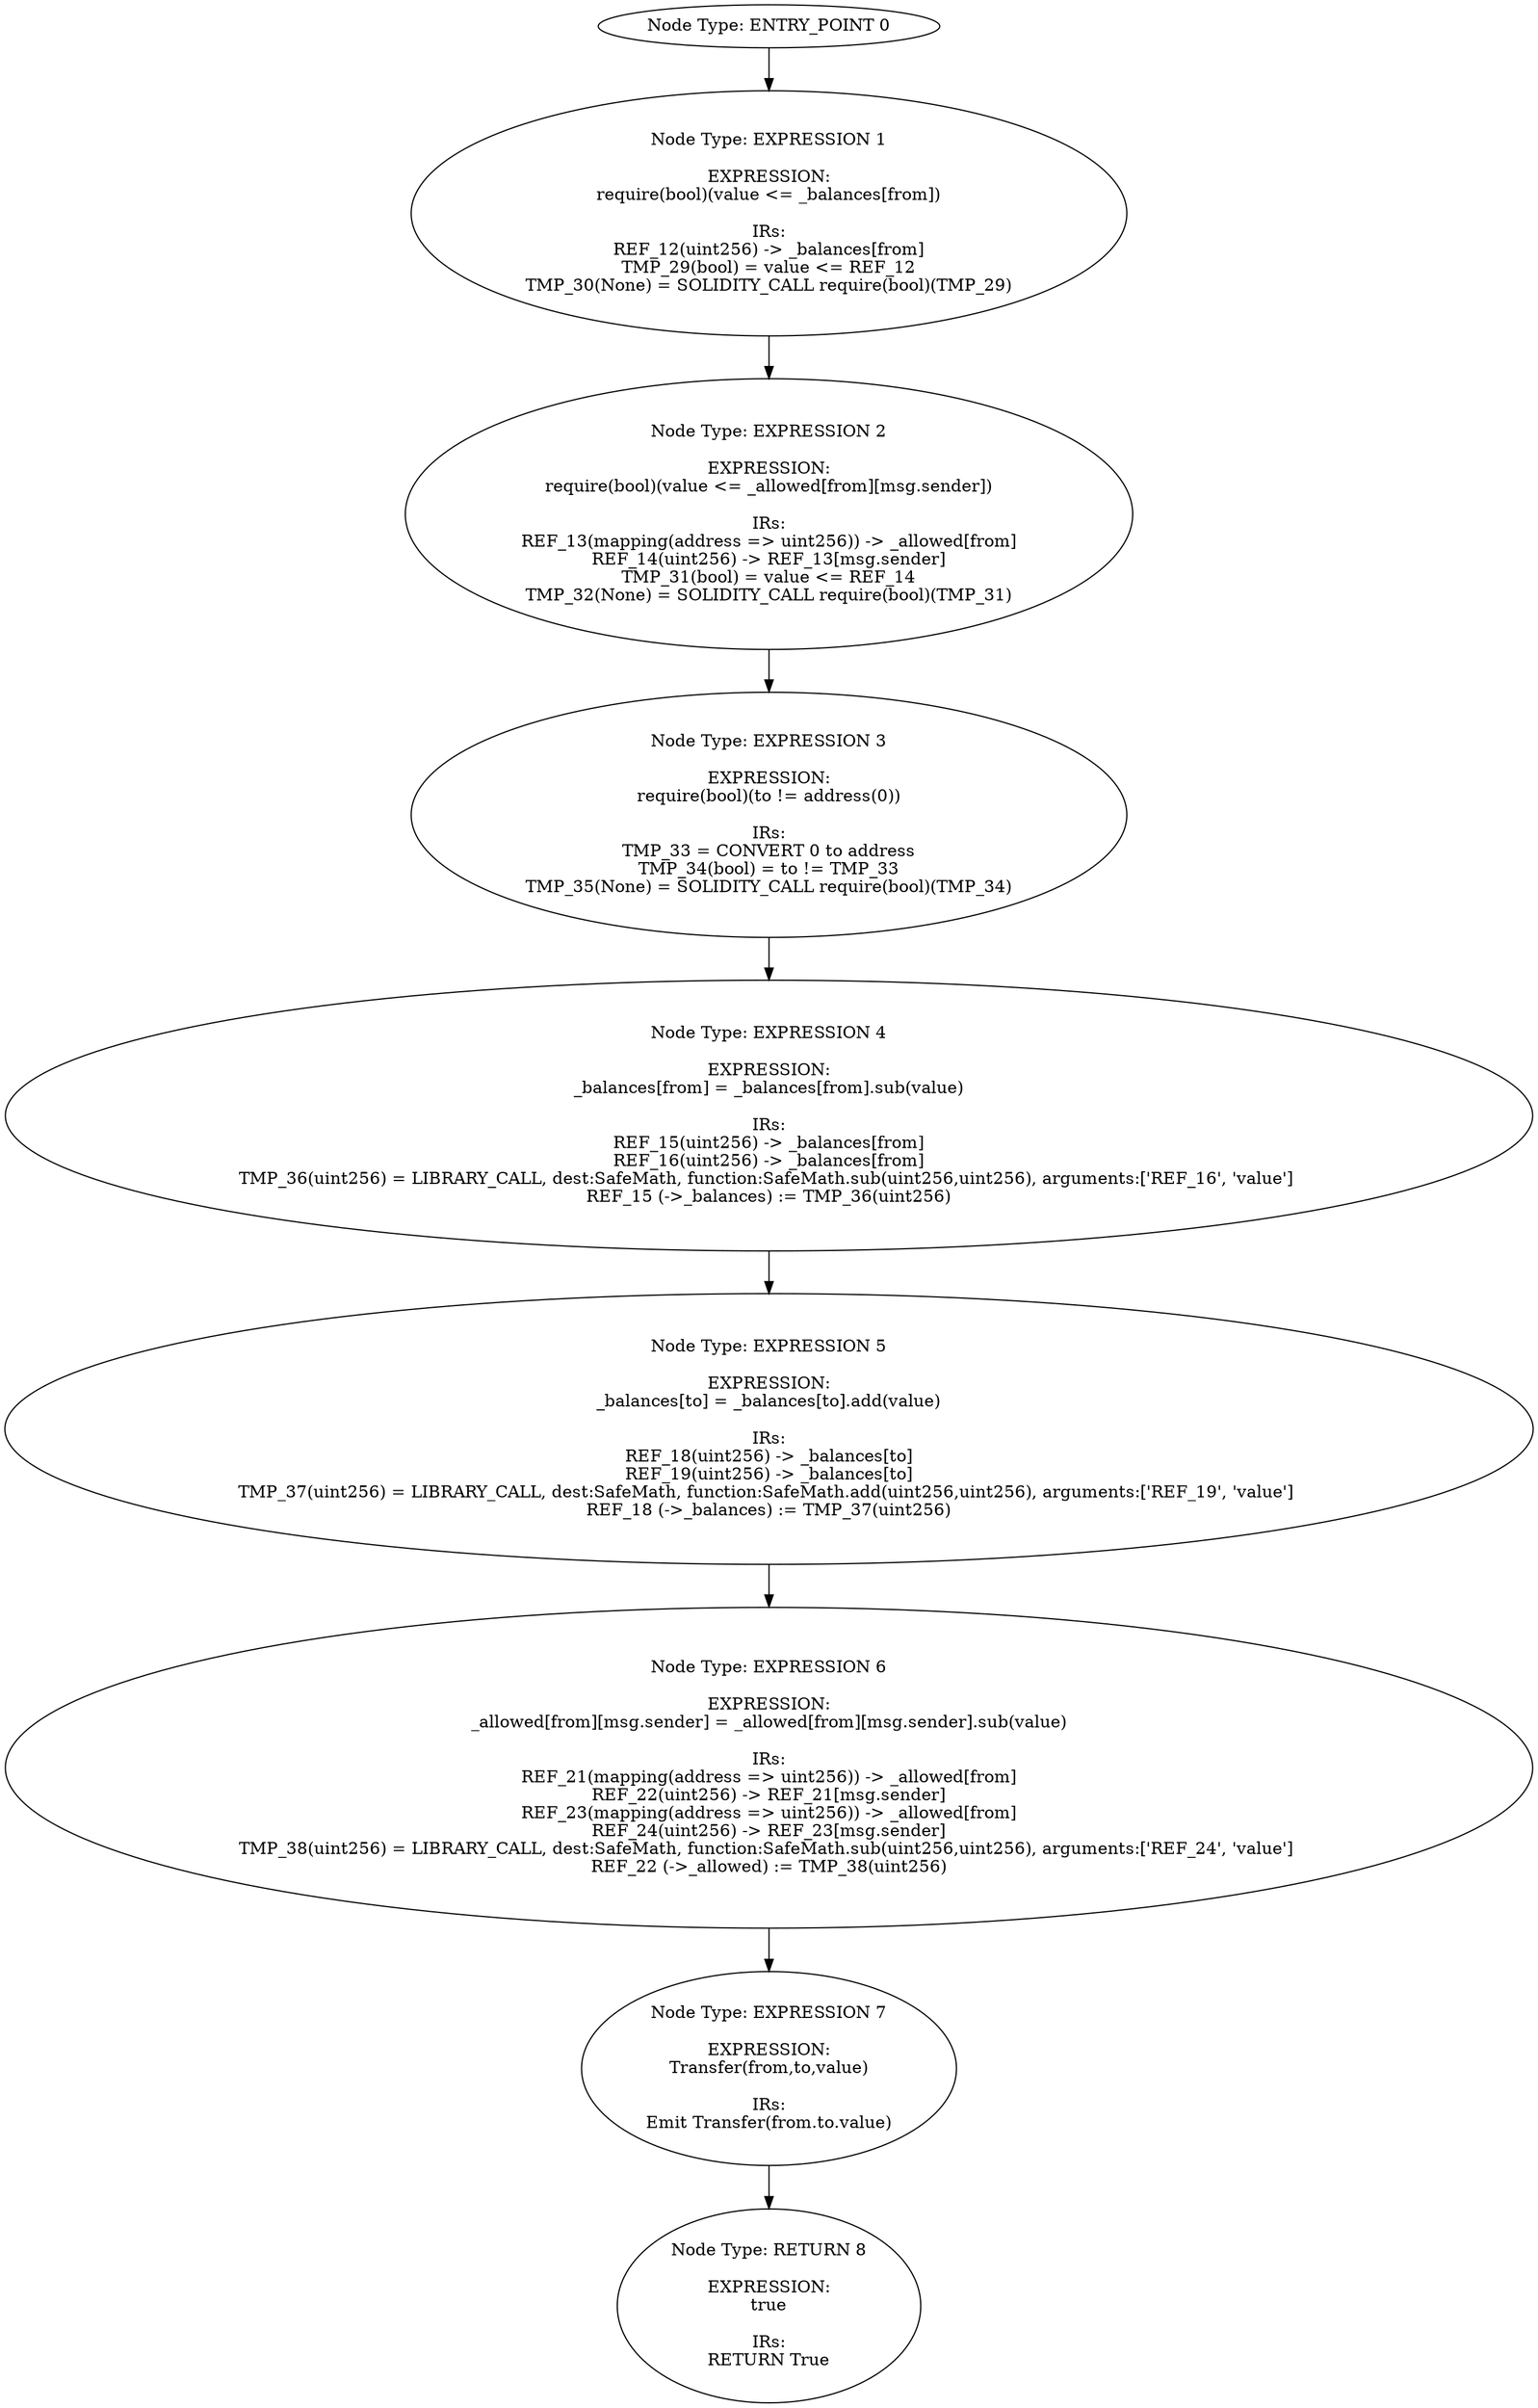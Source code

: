 digraph{
0[label="Node Type: ENTRY_POINT 0
"];
0->1;
1[label="Node Type: EXPRESSION 1

EXPRESSION:
require(bool)(value <= _balances[from])

IRs:
REF_12(uint256) -> _balances[from]
TMP_29(bool) = value <= REF_12
TMP_30(None) = SOLIDITY_CALL require(bool)(TMP_29)"];
1->2;
2[label="Node Type: EXPRESSION 2

EXPRESSION:
require(bool)(value <= _allowed[from][msg.sender])

IRs:
REF_13(mapping(address => uint256)) -> _allowed[from]
REF_14(uint256) -> REF_13[msg.sender]
TMP_31(bool) = value <= REF_14
TMP_32(None) = SOLIDITY_CALL require(bool)(TMP_31)"];
2->3;
3[label="Node Type: EXPRESSION 3

EXPRESSION:
require(bool)(to != address(0))

IRs:
TMP_33 = CONVERT 0 to address
TMP_34(bool) = to != TMP_33
TMP_35(None) = SOLIDITY_CALL require(bool)(TMP_34)"];
3->4;
4[label="Node Type: EXPRESSION 4

EXPRESSION:
_balances[from] = _balances[from].sub(value)

IRs:
REF_15(uint256) -> _balances[from]
REF_16(uint256) -> _balances[from]
TMP_36(uint256) = LIBRARY_CALL, dest:SafeMath, function:SafeMath.sub(uint256,uint256), arguments:['REF_16', 'value'] 
REF_15 (->_balances) := TMP_36(uint256)"];
4->5;
5[label="Node Type: EXPRESSION 5

EXPRESSION:
_balances[to] = _balances[to].add(value)

IRs:
REF_18(uint256) -> _balances[to]
REF_19(uint256) -> _balances[to]
TMP_37(uint256) = LIBRARY_CALL, dest:SafeMath, function:SafeMath.add(uint256,uint256), arguments:['REF_19', 'value'] 
REF_18 (->_balances) := TMP_37(uint256)"];
5->6;
6[label="Node Type: EXPRESSION 6

EXPRESSION:
_allowed[from][msg.sender] = _allowed[from][msg.sender].sub(value)

IRs:
REF_21(mapping(address => uint256)) -> _allowed[from]
REF_22(uint256) -> REF_21[msg.sender]
REF_23(mapping(address => uint256)) -> _allowed[from]
REF_24(uint256) -> REF_23[msg.sender]
TMP_38(uint256) = LIBRARY_CALL, dest:SafeMath, function:SafeMath.sub(uint256,uint256), arguments:['REF_24', 'value'] 
REF_22 (->_allowed) := TMP_38(uint256)"];
6->7;
7[label="Node Type: EXPRESSION 7

EXPRESSION:
Transfer(from,to,value)

IRs:
Emit Transfer(from.to.value)"];
7->8;
8[label="Node Type: RETURN 8

EXPRESSION:
true

IRs:
RETURN True"];
}
